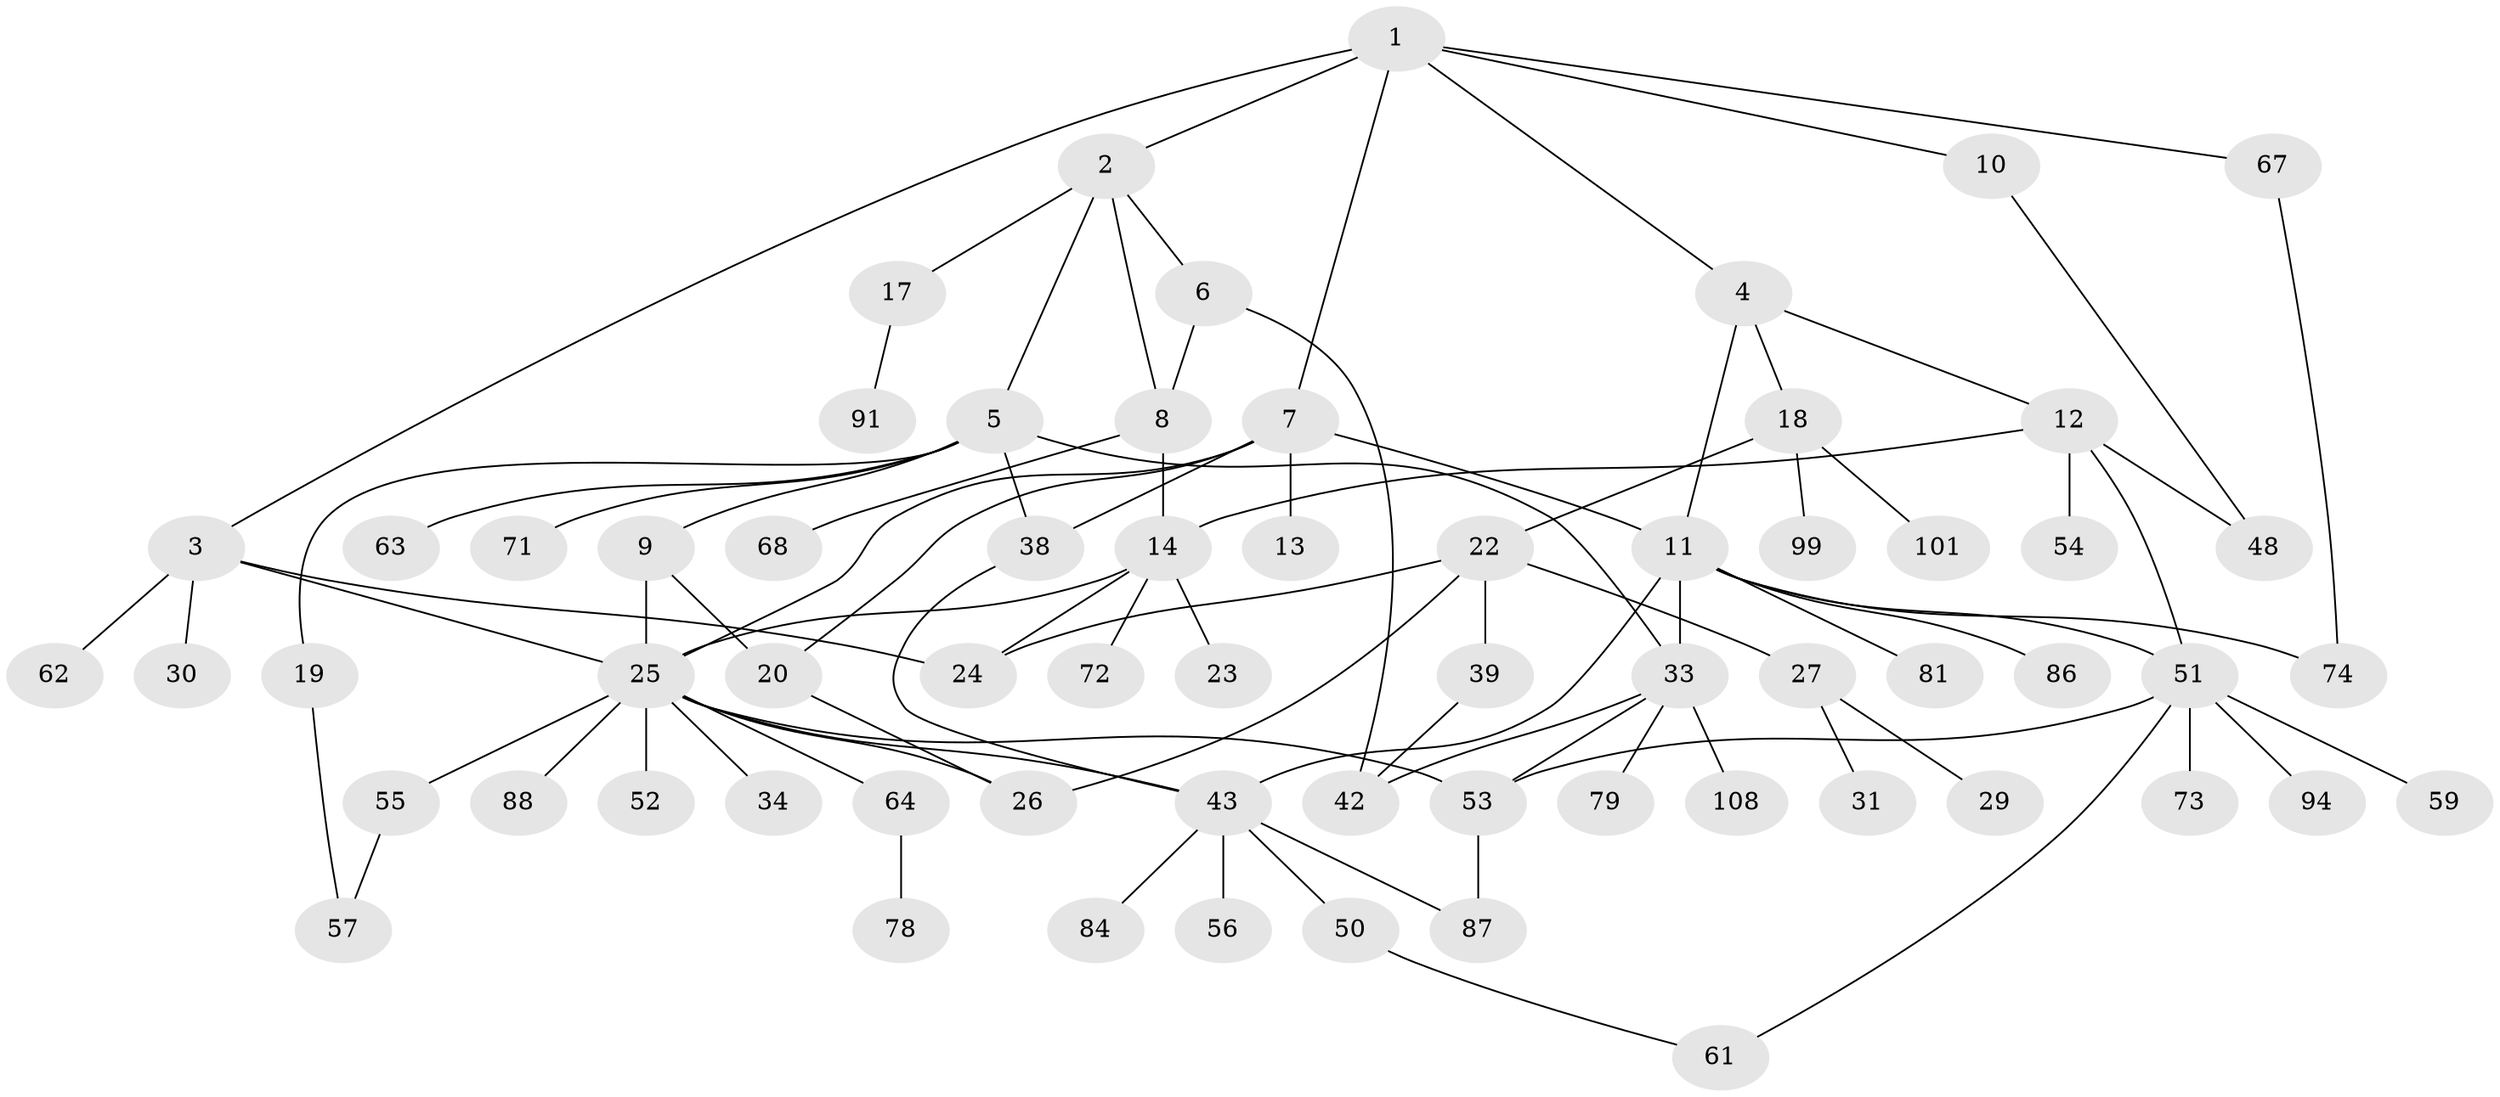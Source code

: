 // original degree distribution, {6: 0.05504587155963303, 5: 0.07339449541284404, 4: 0.06422018348623854, 2: 0.3119266055045872, 3: 0.12844036697247707, 1: 0.3486238532110092, 7: 0.01834862385321101}
// Generated by graph-tools (version 1.1) at 2025/17/03/04/25 18:17:13]
// undirected, 65 vertices, 89 edges
graph export_dot {
graph [start="1"]
  node [color=gray90,style=filled];
  1;
  2;
  3;
  4;
  5 [super="+15"];
  6 [super="+47"];
  7 [super="+65"];
  8 [super="+82+76"];
  9;
  10;
  11 [super="+36+95+32"];
  12;
  13;
  14 [super="+16"];
  17;
  18 [super="+21+83+80"];
  19 [super="+89"];
  20;
  22 [super="+66"];
  23;
  24;
  25 [super="+46+58+28"];
  26 [super="+35"];
  27;
  29;
  30;
  31;
  33 [super="+37"];
  34;
  38 [super="+41"];
  39;
  42;
  43 [super="+93+45"];
  48 [super="+49"];
  50;
  51 [super="+70"];
  52;
  53 [super="+109+107"];
  54;
  55;
  56;
  57;
  59;
  61;
  62;
  63;
  64;
  67 [super="+77"];
  68;
  71;
  72;
  73;
  74;
  78;
  79;
  81;
  84;
  86 [super="+104"];
  87;
  88 [super="+105"];
  91;
  94;
  99;
  101;
  108;
  1 -- 2;
  1 -- 3;
  1 -- 4;
  1 -- 7;
  1 -- 10;
  1 -- 67;
  2 -- 5;
  2 -- 6;
  2 -- 8;
  2 -- 17;
  3 -- 24;
  3 -- 30;
  3 -- 62;
  3 -- 25;
  4 -- 12;
  4 -- 18;
  4 -- 11;
  5 -- 9;
  5 -- 38;
  5 -- 63;
  5 -- 71;
  5 -- 33;
  5 -- 19;
  6 -- 8;
  6 -- 42;
  7 -- 11;
  7 -- 13;
  7 -- 20;
  7 -- 25;
  7 -- 38;
  8 -- 68;
  8 -- 14;
  9 -- 20;
  9 -- 25;
  10 -- 48;
  11 -- 33;
  11 -- 74;
  11 -- 43;
  11 -- 81;
  11 -- 51;
  11 -- 86;
  12 -- 14;
  12 -- 48;
  12 -- 54;
  12 -- 51;
  14 -- 23;
  14 -- 24;
  14 -- 72;
  14 -- 25;
  17 -- 91;
  18 -- 99;
  18 -- 101;
  18 -- 22;
  19 -- 57;
  20 -- 26;
  22 -- 27;
  22 -- 39;
  22 -- 24;
  22 -- 26;
  25 -- 64;
  25 -- 34;
  25 -- 43;
  25 -- 52;
  25 -- 53;
  25 -- 55;
  25 -- 88;
  25 -- 26;
  27 -- 29;
  27 -- 31;
  33 -- 42;
  33 -- 108;
  33 -- 53;
  33 -- 79;
  38 -- 43;
  39 -- 42;
  43 -- 50;
  43 -- 84;
  43 -- 87;
  43 -- 56;
  50 -- 61;
  51 -- 59;
  51 -- 61;
  51 -- 73;
  51 -- 94;
  51 -- 53;
  53 -- 87;
  55 -- 57;
  64 -- 78;
  67 -- 74;
}
